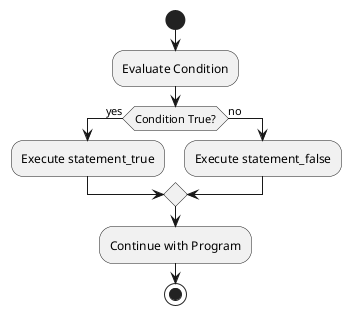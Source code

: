 @startuml
start

:Evaluate Condition;
if (Condition True?) then (yes)
    :Execute statement_true;
else (no)
    :Execute statement_false;
endif
:Continue with Program;

stop
@enduml
